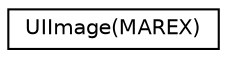 digraph "类继承关系图"
{
  edge [fontname="Helvetica",fontsize="10",labelfontname="Helvetica",labelfontsize="10"];
  node [fontname="Helvetica",fontsize="10",shape=record];
  rankdir="LR";
  Node0 [label="UIImage(MAREX)",height=0.2,width=0.4,color="black", fillcolor="white", style="filled",URL="$category_u_i_image_07_m_a_r_e_x_08.html"];
}
